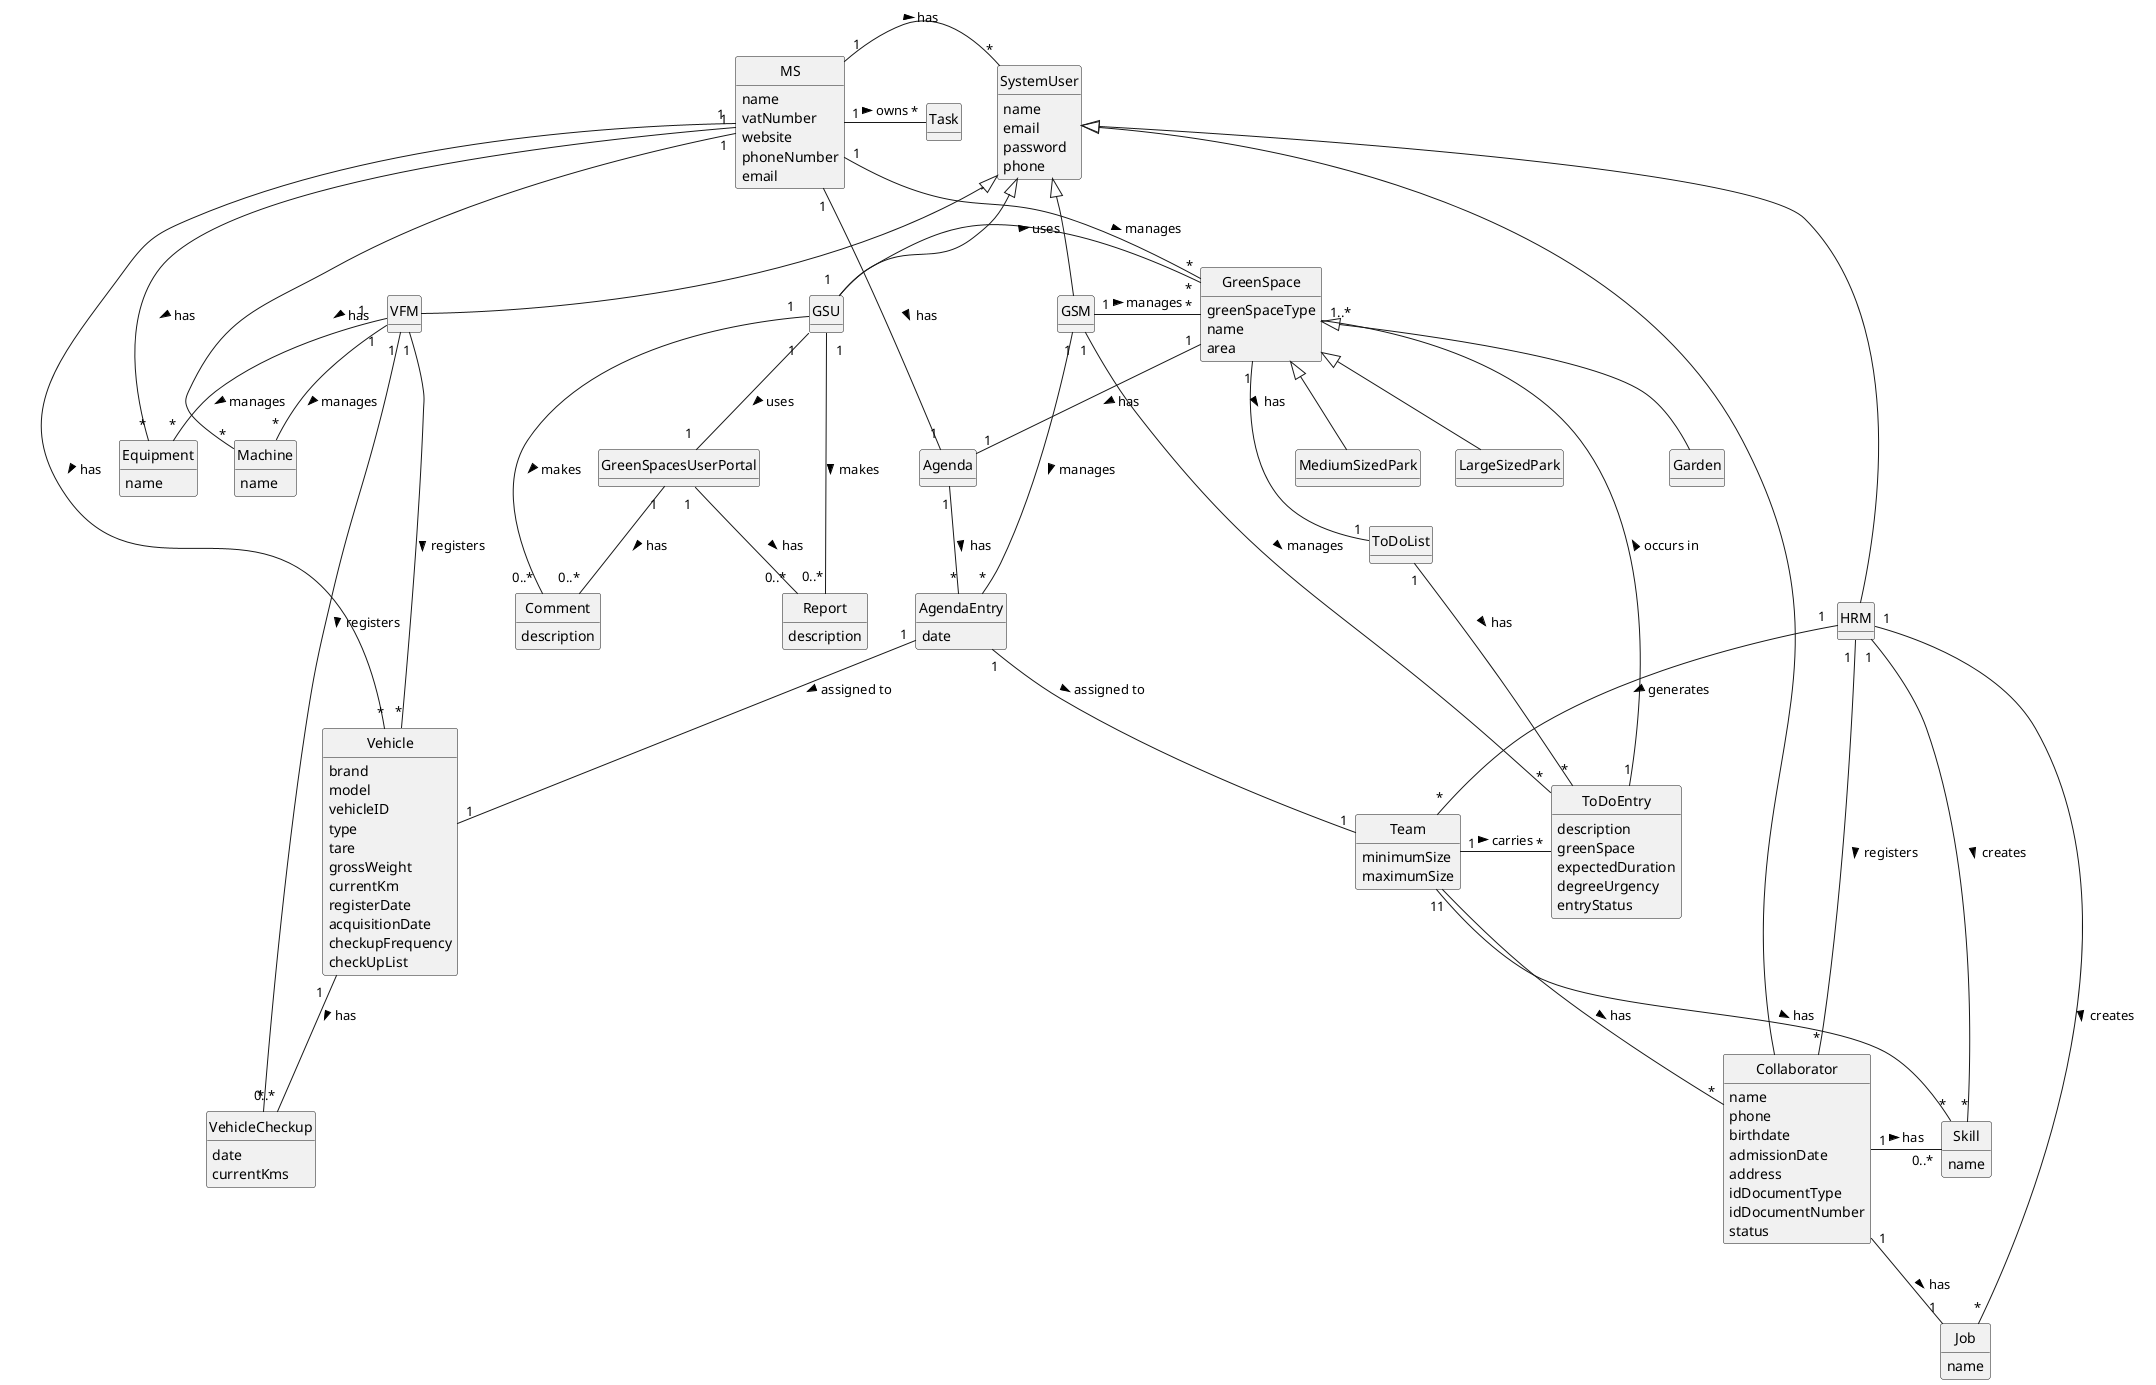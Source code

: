 @startuml
skinparam monochrome true
skinparam packageStyle rectangle
skinparam shadowing false
'skinparam linetype ortho
'left to right direction
skinparam classAttributeIconSize 0
hide circle
hide methods



class MS {
    name
    vatNumber
    website
    phoneNumber
    email

}

class GreenSpace {
    greenSpaceType
    name
    area
}

class Garden
class MediumSizedPark
class LargeSizedPark

class SystemUser {
    name
    email
    password
    phone

}
class HRM {
}
class VFM {
}
class Collaborator {
    name
    phone
    birthdate
    admissionDate
    address
    idDocumentType
    idDocumentNumber
    status
}
class GSM {
}
class GSU {
}


class Team {
minimumSize
maximumSize
}

class Skill {
    name
}

class Job {
    name
}



class VehicleCheckup {

    date
    currentKms
}

class Vehicle {
        brand
        model
        vehicleID
        type
        tare
        grossWeight
        currentKm
        registerDate
        acquisitionDate
        checkupFrequency
        checkUpList
}

class Machine {
    name
}

class Equipment {
    name
}

class Agenda {
}

class AgendaEntry {

    date
}

class GreenSpacesUserPortal{
}

class Comment{
    description
}
class Report{
    description
}



class ToDoList{

}


class ToDoEntry{
    description
         greenSpace
         expectedDuration
         degreeUrgency
         entryStatus
}

SystemUser <|-- HRM
SystemUser <|-- VFM
SystemUser <|-- GSM
SystemUser <|-- GSU

GreenSpace <|-- Garden
GreenSpace <|-- MediumSizedPark
GreenSpace <|-- LargeSizedPark

ToDoEntry "1" -- "1..*" GreenSpace : occurs in >

Agenda "1" -- "*" AgendaEntry : has >


VFM " 1" -- "*" Vehicle : registers >
VFM "  1 " -- "*" Machine : manages >
VFM "  1    " -- "*" Equipment : manages >
Vehicle "1   " -- "0..* " VehicleCheckup : has >
VFM "1 " -- "*" VehicleCheckup : registers >
GSU"  1  " -- "0..*" Report: makes >
GSU"  1  " -- "0..* " Comment: makes >
GSU"  1  " -- "1  " GreenSpacesUserPortal:  uses >
GreenSpacesUserPortal "1  " -- "0..* " Report : has >
GreenSpacesUserPortal "1 " -- "0..* " Comment : has >

MS "1" - "*" SystemUser : has >
MS "1  " - "*" Task: owns >
MS "1" - "*" Machine : has >
MS "1 " - "*" Vehicle : has >
MS "1" - "*" Equipment : has >



Team "1" - "*" ToDoEntry:   carries  >


HRM "1 " -- "*" Collaborator : registers >
HRM "1 " -- "*" Job : creates >
HRM "1 " -- "*" Skill : creates >
HRM "1 " -- "*" Team : generates >
Team "1 " -- "*" Collaborator: has >
Collaborator "1" - "0..*" Skill: has >
Collaborator "1 " -- "1" Job : has >
MS "1" - "1" Agenda : has >
MS "1    " - "*" GreenSpace: manages >
GSU"1   " - "*" GreenSpace: uses >
GSM "1 " - "*" GreenSpace: manages >
Team "1 " -- "*" Skill: has >
ToDoList "1" -- "*" ToDoEntry: has >
GreenSpace"1" -- "1" ToDoList: has >
GreenSpace"1" -- "1" Agenda: has >
AgendaEntry"1"-- "1" Team: assigned to >
AgendaEntry"1"-- "1" Vehicle: assigned to >
GSM "1" -- "*" AgendaEntry: manages >
GSM "1" -- "*" ToDoEntry: manages >
Collaborator -|> SystemUser

@enduml